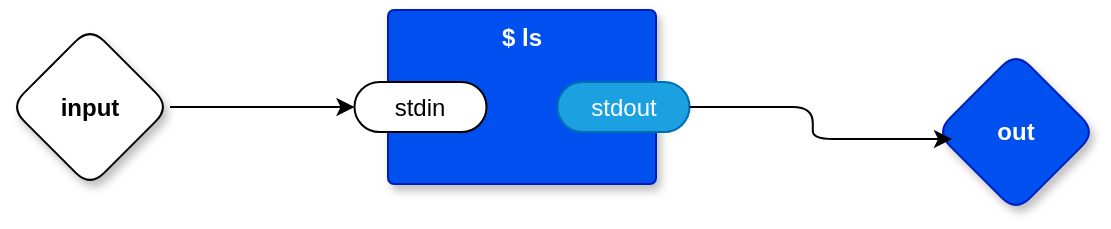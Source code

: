 <mxfile compressed="false" version="21.6.5" type="device" pages="2">
  <diagram name="main" id="rouPT9Cqq-OwMpKOoevE">
    <mxGraphModel dx="760" dy="915" grid="0" gridSize="10" guides="1" tooltips="1" connect="1" arrows="1" fold="1" page="0" pageScale="1" pageWidth="1100" pageHeight="850" math="0" shadow="0">
      <root>
        <mxCell id="0" />
        <mxCell id="1" parent="0" />
        <mxCell id="ztLQy-kmBZNhy9KoKJPl-23" style="edgeStyle=orthogonalEdgeStyle;rounded=1;orthogonalLoop=1;jettySize=auto;html=1;exitX=1;exitY=0.5;exitDx=0;exitDy=0;exitPerimeter=0;entryX=0;entryY=0.5;entryDx=0;entryDy=0;entryPerimeter=0;" parent="1" source="ztLQy-kmBZNhy9KoKJPl-1" target="ztLQy-kmBZNhy9KoKJPl-21" edge="1">
          <mxGeometry relative="1" as="geometry" />
        </mxCell>
        <mxCell id="ztLQy-kmBZNhy9KoKJPl-1" value="input" style="rhombus;whiteSpace=wrap;html=1;rounded=1;fontStyle=1;glass=0;sketch=0;fontSize=12;points=[[0,0.5,0,0,0],[0.5,0,0,0,0],[0.5,1,0,0,0],[1,0.5,0,0,0]];shadow=1;" parent="1" vertex="1">
          <mxGeometry x="14" y="-32.5" width="80" height="80" as="geometry" />
        </mxCell>
        <mxCell id="ztLQy-kmBZNhy9KoKJPl-2" value="out" style="rhombus;whiteSpace=wrap;html=1;rounded=1;fillColor=#0050ef;fontColor=#ffffff;strokeColor=#001DBC;fontStyle=1;glass=0;sketch=0;fontSize=12;points=[[0,0.5,0,0,0],[0.5,0,0,0,0],[0.5,1,0,0,0],[1,0.5,0,0,0]];shadow=1;" parent="1" vertex="1">
          <mxGeometry x="477" y="-20" width="80" height="80" as="geometry" />
        </mxCell>
        <mxCell id="ztLQy-kmBZNhy9KoKJPl-20" value="$ ls" style="rounded=1;whiteSpace=wrap;html=1;sketch=0;container=1;recursiveResize=0;verticalAlign=top;arcSize=6;fontStyle=1;autosize=0;points=[];absoluteArcSize=1;shadow=1;strokeColor=#001DBC;fillColor=#0050ef;fontColor=#ffffff;connectable=0;" parent="1" vertex="1">
          <mxGeometry x="203" y="-41" width="134" height="87" as="geometry">
            <mxRectangle x="-98" y="-1230" width="99" height="26" as="alternateBounds" />
          </mxGeometry>
        </mxCell>
        <mxCell id="ztLQy-kmBZNhy9KoKJPl-21" value="stdin" style="rounded=1;whiteSpace=wrap;html=1;sketch=0;points=[[0,0.5,0,0,0],[1,0.5,0,0,0]];arcSize=50;" parent="ztLQy-kmBZNhy9KoKJPl-20" vertex="1">
          <mxGeometry x="-16.75" y="36" width="66" height="25" as="geometry" />
        </mxCell>
        <mxCell id="ztLQy-kmBZNhy9KoKJPl-22" value="stdout" style="rounded=1;whiteSpace=wrap;html=1;sketch=0;points=[[0,0.5,0,0,0],[1,0.5,0,0,0]];fillColor=#1ba1e2;fontColor=#ffffff;strokeColor=#006EAF;arcSize=50;" parent="ztLQy-kmBZNhy9KoKJPl-20" vertex="1">
          <mxGeometry x="84.75" y="36" width="66" height="25" as="geometry" />
        </mxCell>
        <mxCell id="ztLQy-kmBZNhy9KoKJPl-37" style="edgeStyle=orthogonalEdgeStyle;rounded=1;orthogonalLoop=1;jettySize=auto;html=1;exitX=1;exitY=0.5;exitDx=0;exitDy=0;exitPerimeter=0;entryX=0.1;entryY=0.544;entryDx=0;entryDy=0;entryPerimeter=0;" parent="1" source="ztLQy-kmBZNhy9KoKJPl-22" target="ztLQy-kmBZNhy9KoKJPl-2" edge="1">
          <mxGeometry relative="1" as="geometry">
            <mxPoint x="486.25" y="7.5" as="targetPoint" />
          </mxGeometry>
        </mxCell>
      </root>
    </mxGraphModel>
  </diagram>
  <diagram id="1CIvGRp-1UxdHyoOqjji" name="Page-2">
    <mxGraphModel dx="760" dy="515" grid="1" gridSize="10" guides="1" tooltips="1" connect="1" arrows="1" fold="1" page="1" pageScale="1" pageWidth="1100" pageHeight="850" math="0" shadow="0">
      <root>
        <mxCell id="0" />
        <mxCell id="1" parent="0" />
        <mxCell id="PyVkbRZxbB4NwsMFJlg0-1" value="generic Linux command" style="rounded=1;whiteSpace=wrap;html=1;sketch=0;container=1;recursiveResize=0;verticalAlign=top;arcSize=6;fontStyle=1;autosize=0;points=[];absoluteArcSize=1;shadow=1;strokeColor=#001DBC;fillColor=#0050ef;fontColor=#ffffff;" vertex="1" parent="1">
          <mxGeometry x="156.75" y="80" width="134" height="125" as="geometry">
            <mxRectangle x="-98" y="-1230" width="99" height="26" as="alternateBounds" />
          </mxGeometry>
        </mxCell>
        <mxCell id="PyVkbRZxbB4NwsMFJlg0-2" value="cmd string" style="rounded=1;whiteSpace=wrap;html=1;sketch=0;points=[[0,0.5,0,0,0],[1,0.5,0,0,0]];arcSize=50;" vertex="1" parent="PyVkbRZxbB4NwsMFJlg0-1">
          <mxGeometry x="-16.75" y="36" width="66" height="25" as="geometry" />
        </mxCell>
        <mxCell id="PyVkbRZxbB4NwsMFJlg0-3" value="stdout" style="rounded=1;whiteSpace=wrap;html=1;sketch=0;points=[[0,0.5,0,0,0],[1,0.5,0,0,0]];fillColor=#1ba1e2;fontColor=#ffffff;strokeColor=#006EAF;arcSize=50;" vertex="1" parent="PyVkbRZxbB4NwsMFJlg0-1">
          <mxGeometry x="84.75" y="36" width="66" height="25" as="geometry" />
        </mxCell>
        <mxCell id="PyVkbRZxbB4NwsMFJlg0-4" value="stdin" style="rounded=1;whiteSpace=wrap;html=1;sketch=0;points=[[0,0.5,0,0,0],[1,0.5,0,0,0]];arcSize=50;" vertex="1" parent="PyVkbRZxbB4NwsMFJlg0-1">
          <mxGeometry x="-16.75" y="82.5" width="66" height="25" as="geometry" />
        </mxCell>
        <mxCell id="PyVkbRZxbB4NwsMFJlg0-5" value="stderr" style="rounded=1;whiteSpace=wrap;html=1;sketch=0;points=[[0,0.5,0,0,0],[1,0.5,0,0,0]];fillColor=#1ba1e2;fontColor=#ffffff;strokeColor=#006EAF;arcSize=50;" vertex="1" parent="PyVkbRZxbB4NwsMFJlg0-1">
          <mxGeometry x="84.75" y="82.5" width="66" height="25" as="geometry" />
        </mxCell>
        <mxCell id="PyVkbRZxbB4NwsMFJlg0-6" value="generic Linux command" style="rounded=1;whiteSpace=wrap;html=1;sketch=0;container=1;recursiveResize=0;verticalAlign=top;arcSize=6;fontStyle=1;autosize=0;points=[];absoluteArcSize=1;shadow=1;strokeColor=#001DBC;fillColor=#0050ef;fontColor=#ffffff;" vertex="1" parent="1">
          <mxGeometry x="156.75" y="280" width="134" height="170" as="geometry">
            <mxRectangle x="-98" y="-1230" width="99" height="26" as="alternateBounds" />
          </mxGeometry>
        </mxCell>
        <mxCell id="PyVkbRZxbB4NwsMFJlg0-7" value="cmd" style="rounded=1;whiteSpace=wrap;html=1;sketch=0;points=[[0,0.5,0,0,0],[1,0.5,0,0,0]];arcSize=50;" vertex="1" parent="PyVkbRZxbB4NwsMFJlg0-6">
          <mxGeometry x="-16.75" y="36" width="66" height="25" as="geometry" />
        </mxCell>
        <mxCell id="PyVkbRZxbB4NwsMFJlg0-8" value="stdout" style="rounded=1;whiteSpace=wrap;html=1;sketch=0;points=[[0,0.5,0,0,0],[1,0.5,0,0,0]];fillColor=#1ba1e2;fontColor=#ffffff;strokeColor=#006EAF;arcSize=50;" vertex="1" parent="PyVkbRZxbB4NwsMFJlg0-6">
          <mxGeometry x="84.75" y="36" width="66" height="25" as="geometry" />
        </mxCell>
        <mxCell id="PyVkbRZxbB4NwsMFJlg0-9" value="args" style="rounded=1;whiteSpace=wrap;html=1;sketch=0;points=[[0,0.5,0,0,0],[1,0.5,0,0,0]];arcSize=50;" vertex="1" parent="PyVkbRZxbB4NwsMFJlg0-6">
          <mxGeometry x="-16.75" y="82.5" width="66" height="25" as="geometry" />
        </mxCell>
        <mxCell id="PyVkbRZxbB4NwsMFJlg0-10" value="stderr" style="rounded=1;whiteSpace=wrap;html=1;sketch=0;points=[[0,0.5,0,0,0],[1,0.5,0,0,0]];fillColor=#1ba1e2;fontColor=#ffffff;strokeColor=#006EAF;arcSize=50;" vertex="1" parent="PyVkbRZxbB4NwsMFJlg0-6">
          <mxGeometry x="84.75" y="82.5" width="66" height="25" as="geometry" />
        </mxCell>
        <mxCell id="PyVkbRZxbB4NwsMFJlg0-11" value="stdin" style="rounded=1;whiteSpace=wrap;html=1;sketch=0;points=[[0,0.5,0,0,0],[1,0.5,0,0,0]];arcSize=50;" vertex="1" parent="PyVkbRZxbB4NwsMFJlg0-6">
          <mxGeometry x="-16.75" y="130" width="66" height="25" as="geometry" />
        </mxCell>
      </root>
    </mxGraphModel>
  </diagram>
</mxfile>
